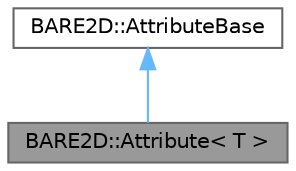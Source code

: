 digraph "BARE2D::Attribute&lt; T &gt;"
{
 // INTERACTIVE_SVG=YES
 // LATEX_PDF_SIZE
  bgcolor="transparent";
  edge [fontname=Helvetica,fontsize=10,labelfontname=Helvetica,labelfontsize=10];
  node [fontname=Helvetica,fontsize=10,shape=box,height=0.2,width=0.4];
  Node1 [label="BARE2D::Attribute\< T \>",height=0.2,width=0.4,color="gray40", fillcolor="grey60", style="filled", fontcolor="black",tooltip=" "];
  Node2 -> Node1 [dir="back",color="steelblue1",style="solid"];
  Node2 [label="BARE2D::AttributeBase",height=0.2,width=0.4,color="gray40", fillcolor="white", style="filled",URL="$class_b_a_r_e2_d_1_1_attribute_base.html",tooltip="The AttributeBase class only exists for some templating acrobatics reasons (as an abstract base class..."];
}
